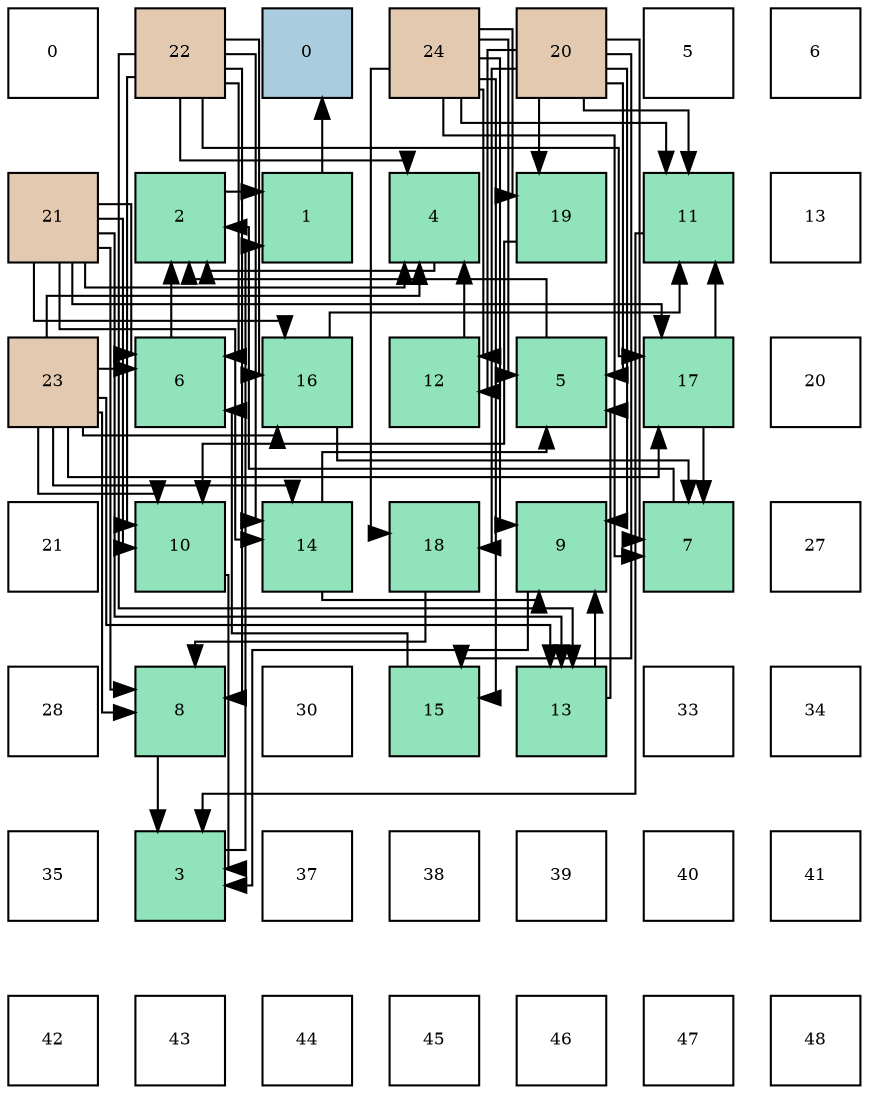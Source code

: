 digraph layout{
 rankdir=TB;
 splines=ortho;
 node [style=filled shape=square fixedsize=true width=0.6];
0[label="0", fontsize=8, fillcolor="#ffffff"];
1[label="22", fontsize=8, fillcolor="#e3c9af"];
2[label="0", fontsize=8, fillcolor="#a9ccde"];
3[label="24", fontsize=8, fillcolor="#e3c9af"];
4[label="20", fontsize=8, fillcolor="#e3c9af"];
5[label="5", fontsize=8, fillcolor="#ffffff"];
6[label="6", fontsize=8, fillcolor="#ffffff"];
7[label="21", fontsize=8, fillcolor="#e3c9af"];
8[label="2", fontsize=8, fillcolor="#91e3bb"];
9[label="1", fontsize=8, fillcolor="#91e3bb"];
10[label="4", fontsize=8, fillcolor="#91e3bb"];
11[label="19", fontsize=8, fillcolor="#91e3bb"];
12[label="11", fontsize=8, fillcolor="#91e3bb"];
13[label="13", fontsize=8, fillcolor="#ffffff"];
14[label="23", fontsize=8, fillcolor="#e3c9af"];
15[label="6", fontsize=8, fillcolor="#91e3bb"];
16[label="16", fontsize=8, fillcolor="#91e3bb"];
17[label="12", fontsize=8, fillcolor="#91e3bb"];
18[label="5", fontsize=8, fillcolor="#91e3bb"];
19[label="17", fontsize=8, fillcolor="#91e3bb"];
20[label="20", fontsize=8, fillcolor="#ffffff"];
21[label="21", fontsize=8, fillcolor="#ffffff"];
22[label="10", fontsize=8, fillcolor="#91e3bb"];
23[label="14", fontsize=8, fillcolor="#91e3bb"];
24[label="18", fontsize=8, fillcolor="#91e3bb"];
25[label="9", fontsize=8, fillcolor="#91e3bb"];
26[label="7", fontsize=8, fillcolor="#91e3bb"];
27[label="27", fontsize=8, fillcolor="#ffffff"];
28[label="28", fontsize=8, fillcolor="#ffffff"];
29[label="8", fontsize=8, fillcolor="#91e3bb"];
30[label="30", fontsize=8, fillcolor="#ffffff"];
31[label="15", fontsize=8, fillcolor="#91e3bb"];
32[label="13", fontsize=8, fillcolor="#91e3bb"];
33[label="33", fontsize=8, fillcolor="#ffffff"];
34[label="34", fontsize=8, fillcolor="#ffffff"];
35[label="35", fontsize=8, fillcolor="#ffffff"];
36[label="3", fontsize=8, fillcolor="#91e3bb"];
37[label="37", fontsize=8, fillcolor="#ffffff"];
38[label="38", fontsize=8, fillcolor="#ffffff"];
39[label="39", fontsize=8, fillcolor="#ffffff"];
40[label="40", fontsize=8, fillcolor="#ffffff"];
41[label="41", fontsize=8, fillcolor="#ffffff"];
42[label="42", fontsize=8, fillcolor="#ffffff"];
43[label="43", fontsize=8, fillcolor="#ffffff"];
44[label="44", fontsize=8, fillcolor="#ffffff"];
45[label="45", fontsize=8, fillcolor="#ffffff"];
46[label="46", fontsize=8, fillcolor="#ffffff"];
47[label="47", fontsize=8, fillcolor="#ffffff"];
48[label="48", fontsize=8, fillcolor="#ffffff"];
edge [constraint=false, style=vis];9 -> 2;
8 -> 9;
36 -> 9;
10 -> 8;
18 -> 8;
15 -> 8;
26 -> 8;
29 -> 36;
25 -> 36;
22 -> 36;
12 -> 36;
17 -> 10;
7 -> 10;
1 -> 10;
14 -> 10;
32 -> 18;
23 -> 18;
4 -> 18;
3 -> 18;
31 -> 15;
7 -> 15;
1 -> 15;
14 -> 15;
16 -> 26;
19 -> 26;
4 -> 26;
3 -> 26;
24 -> 29;
7 -> 29;
1 -> 29;
14 -> 29;
32 -> 25;
23 -> 25;
4 -> 25;
3 -> 25;
11 -> 22;
7 -> 22;
1 -> 22;
14 -> 22;
16 -> 12;
19 -> 12;
4 -> 12;
3 -> 12;
4 -> 17;
3 -> 17;
7 -> 32;
1 -> 32;
14 -> 32;
7 -> 23;
1 -> 23;
14 -> 23;
4 -> 31;
3 -> 31;
7 -> 16;
1 -> 16;
14 -> 16;
7 -> 19;
1 -> 19;
14 -> 19;
4 -> 24;
3 -> 24;
4 -> 11;
3 -> 11;
edge [constraint=true, style=invis];
0 -> 7 -> 14 -> 21 -> 28 -> 35 -> 42;
1 -> 8 -> 15 -> 22 -> 29 -> 36 -> 43;
2 -> 9 -> 16 -> 23 -> 30 -> 37 -> 44;
3 -> 10 -> 17 -> 24 -> 31 -> 38 -> 45;
4 -> 11 -> 18 -> 25 -> 32 -> 39 -> 46;
5 -> 12 -> 19 -> 26 -> 33 -> 40 -> 47;
6 -> 13 -> 20 -> 27 -> 34 -> 41 -> 48;
rank = same {0 -> 1 -> 2 -> 3 -> 4 -> 5 -> 6};
rank = same {7 -> 8 -> 9 -> 10 -> 11 -> 12 -> 13};
rank = same {14 -> 15 -> 16 -> 17 -> 18 -> 19 -> 20};
rank = same {21 -> 22 -> 23 -> 24 -> 25 -> 26 -> 27};
rank = same {28 -> 29 -> 30 -> 31 -> 32 -> 33 -> 34};
rank = same {35 -> 36 -> 37 -> 38 -> 39 -> 40 -> 41};
rank = same {42 -> 43 -> 44 -> 45 -> 46 -> 47 -> 48};
}